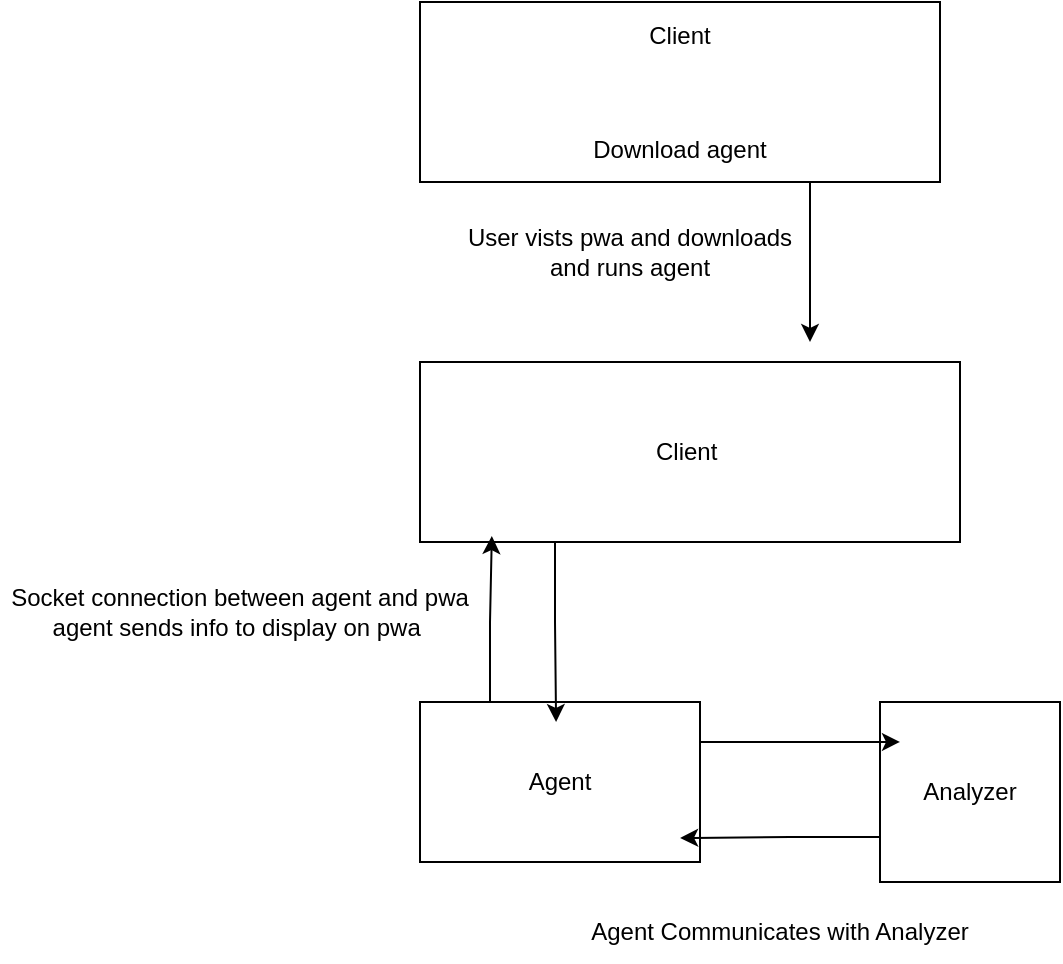 <mxfile version="24.7.16">
  <diagram name="Page-1" id="J_IiHIukCSgyeeP1hh7a">
    <mxGraphModel dx="2261" dy="683" grid="1" gridSize="10" guides="1" tooltips="1" connect="1" arrows="1" fold="1" page="1" pageScale="1" pageWidth="827" pageHeight="1169" math="0" shadow="0">
      <root>
        <mxCell id="0" />
        <mxCell id="1" parent="0" />
        <mxCell id="YA0WI1kNVQdbmEoPN5E6-1" value="Client&amp;nbsp;" style="rounded=0;whiteSpace=wrap;html=1;" vertex="1" parent="1">
          <mxGeometry x="10" y="230" width="270" height="90" as="geometry" />
        </mxCell>
        <mxCell id="YA0WI1kNVQdbmEoPN5E6-2" value="Agent" style="rounded=0;whiteSpace=wrap;html=1;" vertex="1" parent="1">
          <mxGeometry x="10" y="400" width="140" height="80" as="geometry" />
        </mxCell>
        <mxCell id="YA0WI1kNVQdbmEoPN5E6-21" style="edgeStyle=orthogonalEdgeStyle;rounded=0;orthogonalLoop=1;jettySize=auto;html=1;exitX=0.75;exitY=1;exitDx=0;exitDy=0;" edge="1" parent="1" source="YA0WI1kNVQdbmEoPN5E6-3">
          <mxGeometry relative="1" as="geometry">
            <mxPoint x="205" y="220" as="targetPoint" />
          </mxGeometry>
        </mxCell>
        <mxCell id="YA0WI1kNVQdbmEoPN5E6-3" value="&lt;div&gt;Client&lt;/div&gt;&lt;div&gt;&lt;br&gt;&lt;/div&gt;&lt;div&gt;&lt;br&gt;&lt;/div&gt;&lt;div&gt;&lt;br&gt;&lt;/div&gt;Download agent" style="rounded=0;whiteSpace=wrap;html=1;" vertex="1" parent="1">
          <mxGeometry x="10" y="50" width="260" height="90" as="geometry" />
        </mxCell>
        <mxCell id="YA0WI1kNVQdbmEoPN5E6-9" style="edgeStyle=orthogonalEdgeStyle;rounded=0;orthogonalLoop=1;jettySize=auto;html=1;exitX=0.25;exitY=0;exitDx=0;exitDy=0;entryX=0.133;entryY=0.967;entryDx=0;entryDy=0;entryPerimeter=0;" edge="1" parent="1" source="YA0WI1kNVQdbmEoPN5E6-2" target="YA0WI1kNVQdbmEoPN5E6-1">
          <mxGeometry relative="1" as="geometry" />
        </mxCell>
        <mxCell id="YA0WI1kNVQdbmEoPN5E6-10" style="edgeStyle=orthogonalEdgeStyle;rounded=0;orthogonalLoop=1;jettySize=auto;html=1;exitX=0.25;exitY=1;exitDx=0;exitDy=0;entryX=0.486;entryY=0.125;entryDx=0;entryDy=0;entryPerimeter=0;" edge="1" parent="1" source="YA0WI1kNVQdbmEoPN5E6-1" target="YA0WI1kNVQdbmEoPN5E6-2">
          <mxGeometry relative="1" as="geometry" />
        </mxCell>
        <mxCell id="YA0WI1kNVQdbmEoPN5E6-12" value="User vists pwa and downloads and runs agent" style="text;html=1;align=center;verticalAlign=middle;whiteSpace=wrap;rounded=0;" vertex="1" parent="1">
          <mxGeometry x="30" y="160" width="170" height="30" as="geometry" />
        </mxCell>
        <mxCell id="YA0WI1kNVQdbmEoPN5E6-13" value="Analyzer" style="whiteSpace=wrap;html=1;aspect=fixed;" vertex="1" parent="1">
          <mxGeometry x="240" y="400" width="90" height="90" as="geometry" />
        </mxCell>
        <mxCell id="YA0WI1kNVQdbmEoPN5E6-14" style="edgeStyle=orthogonalEdgeStyle;rounded=0;orthogonalLoop=1;jettySize=auto;html=1;exitX=1;exitY=0.25;exitDx=0;exitDy=0;entryX=0.111;entryY=0.222;entryDx=0;entryDy=0;entryPerimeter=0;" edge="1" parent="1" source="YA0WI1kNVQdbmEoPN5E6-2" target="YA0WI1kNVQdbmEoPN5E6-13">
          <mxGeometry relative="1" as="geometry" />
        </mxCell>
        <mxCell id="YA0WI1kNVQdbmEoPN5E6-15" style="edgeStyle=orthogonalEdgeStyle;rounded=0;orthogonalLoop=1;jettySize=auto;html=1;exitX=0;exitY=0.75;exitDx=0;exitDy=0;entryX=0.929;entryY=0.85;entryDx=0;entryDy=0;entryPerimeter=0;" edge="1" parent="1" source="YA0WI1kNVQdbmEoPN5E6-13" target="YA0WI1kNVQdbmEoPN5E6-2">
          <mxGeometry relative="1" as="geometry" />
        </mxCell>
        <mxCell id="YA0WI1kNVQdbmEoPN5E6-16" value="Socket connection between agent and pwa&lt;br&gt;agent sends info to display on pwa&amp;nbsp;" style="text;html=1;align=center;verticalAlign=middle;whiteSpace=wrap;rounded=0;" vertex="1" parent="1">
          <mxGeometry x="-200" y="340" width="240" height="30" as="geometry" />
        </mxCell>
        <mxCell id="YA0WI1kNVQdbmEoPN5E6-19" value="Agent Communicates with Analyzer" style="text;html=1;align=center;verticalAlign=middle;whiteSpace=wrap;rounded=0;" vertex="1" parent="1">
          <mxGeometry x="60" y="500" width="260" height="30" as="geometry" />
        </mxCell>
      </root>
    </mxGraphModel>
  </diagram>
</mxfile>
